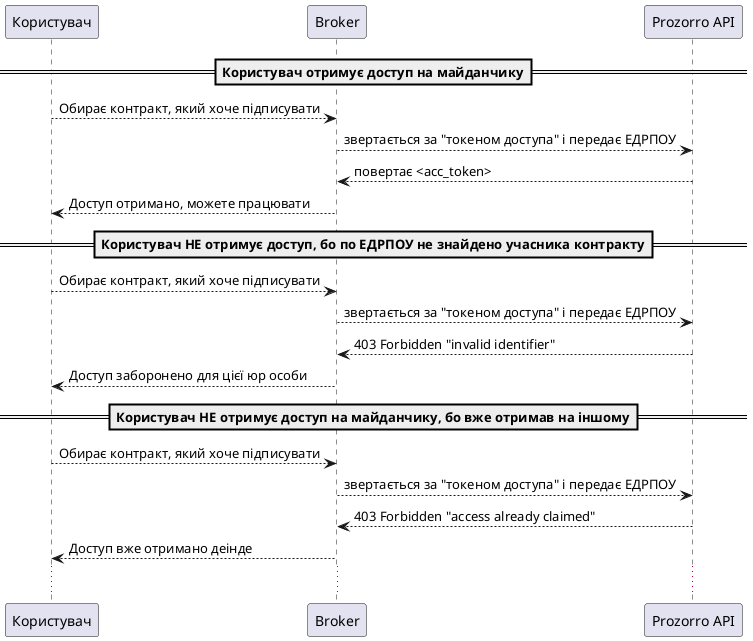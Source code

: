@startuml

==Користувач отримує доступ на майданчику==

Користувач --> Broker: Обирає контракт, який хоче підписувати
Broker --> "Prozorro API" as  API: звертається за "токеном доступа" і передає ЕДРПОУ
Broker <-- API: повертає <acc_token>
Користувач <-- Broker: Доступ отримано, можете працювати

==Користувач НЕ отримує доступ, бо по ЕДРПОУ не знайдено учасника контракту==

Користувач --> Broker: Обирає контракт, який хоче підписувати
Broker --> "Prozorro API" as  API: звертається за "токеном доступа" і передає ЕДРПОУ
Broker <-- API: 403 Forbidden "invalid identifier"
Користувач <-- Broker: Доступ заборонено для цієї юр особи

==Користувач НЕ отримує доступ на майданчику, бо вже отримав на іншому==

Користувач --> Broker: Обирає контракт, який хоче підписувати
Broker --> "Prozorro API" as  API: звертається за "токеном доступа" і передає ЕДРПОУ
Broker <-- API: 403 Forbidden "access already claimed"
Користувач <-- Broker: Доступ вже отримано деінде

...

@enduml
